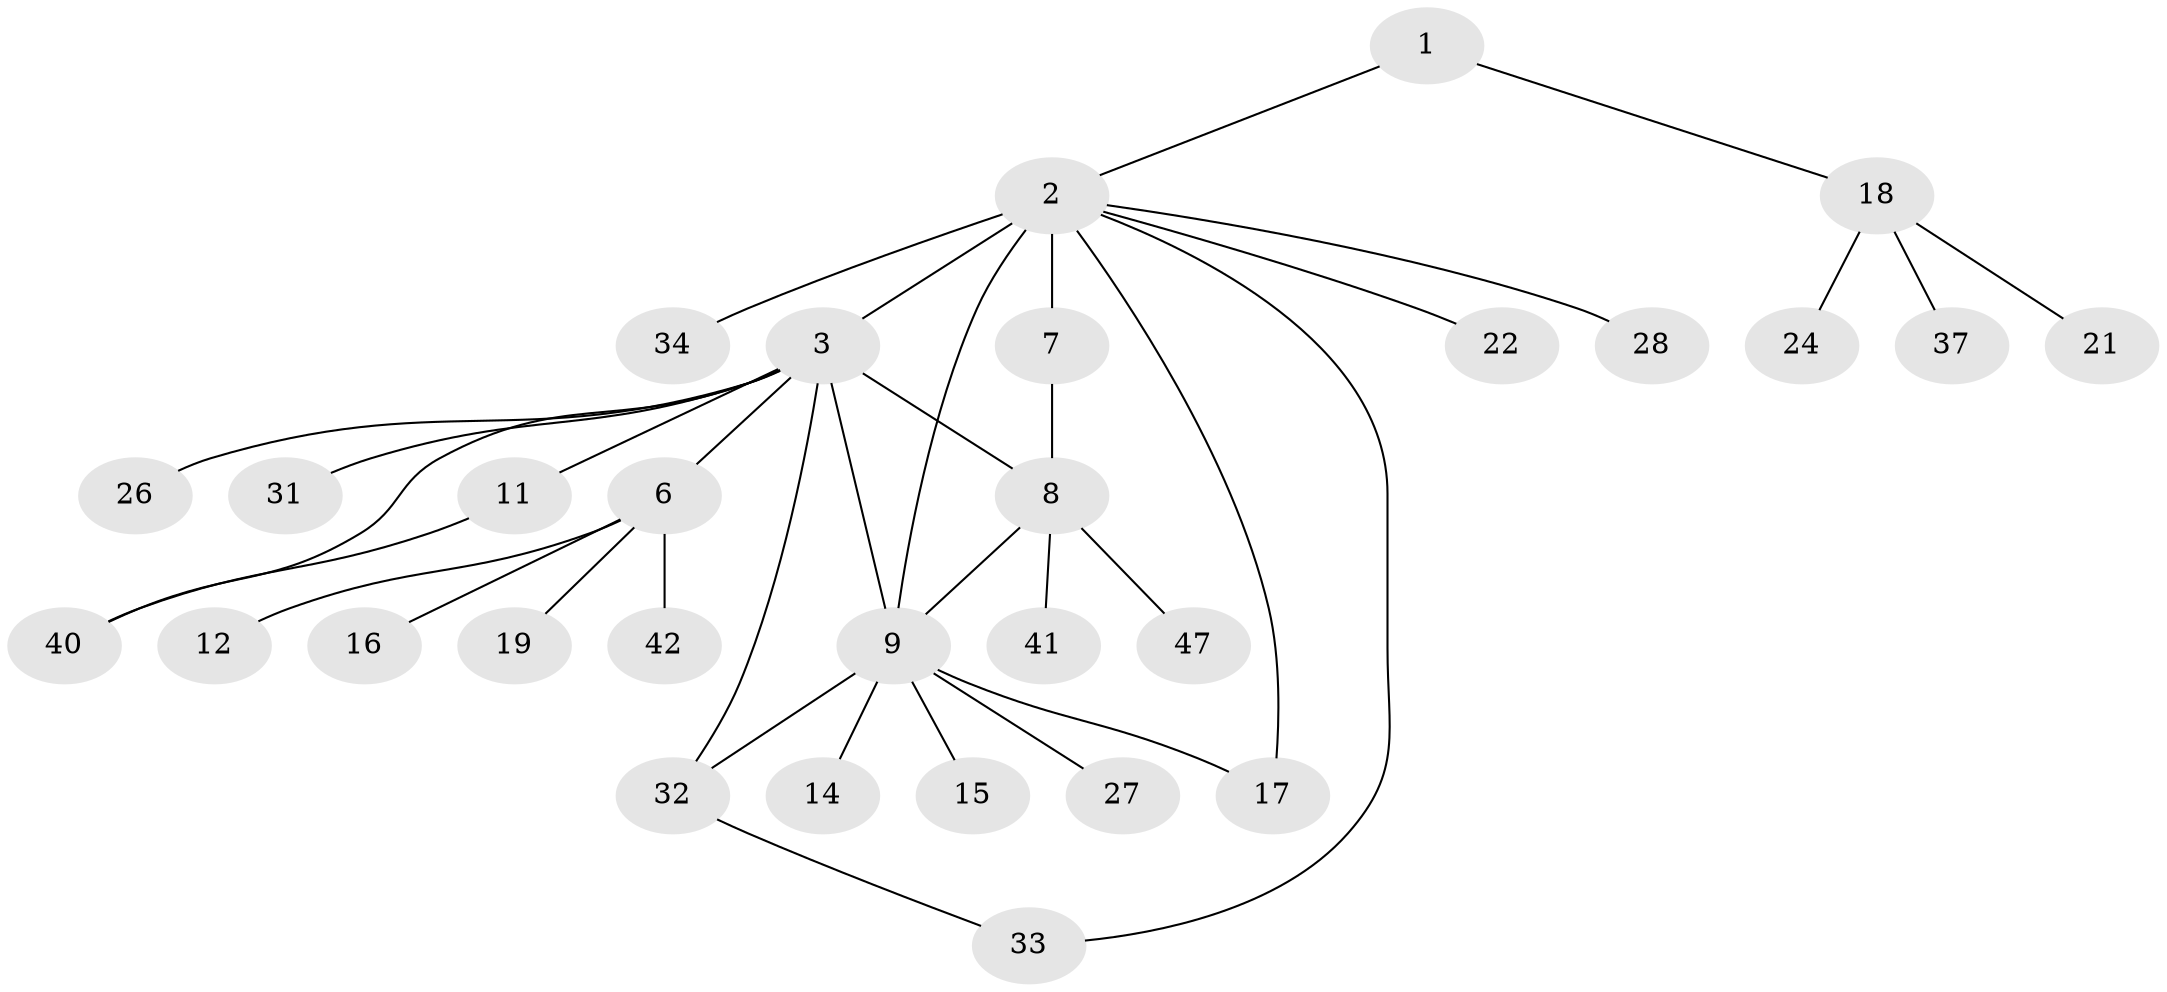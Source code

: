// original degree distribution, {3: 0.0784313725490196, 8: 0.0196078431372549, 5: 0.0392156862745098, 6: 0.0196078431372549, 10: 0.0392156862745098, 7: 0.0196078431372549, 4: 0.058823529411764705, 2: 0.23529411764705882, 1: 0.49019607843137253}
// Generated by graph-tools (version 1.1) at 2025/19/03/04/25 18:19:54]
// undirected, 30 vertices, 36 edges
graph export_dot {
graph [start="1"]
  node [color=gray90,style=filled];
  1 [super="+35"];
  2 [super="+4+49+43+13"];
  3 [super="+5"];
  6;
  7;
  8 [super="+30+20"];
  9 [super="+10"];
  11;
  12 [super="+46"];
  14 [super="+29"];
  15;
  16;
  17;
  18;
  19;
  21 [super="+25"];
  22;
  24;
  26;
  27;
  28;
  31;
  32;
  33 [super="+44"];
  34;
  37;
  40;
  41;
  42;
  47;
  1 -- 2;
  1 -- 18;
  2 -- 7 [weight=2];
  2 -- 9 [weight=2];
  2 -- 3 [weight=3];
  2 -- 17;
  2 -- 34;
  2 -- 33;
  2 -- 28;
  2 -- 22;
  3 -- 11;
  3 -- 31;
  3 -- 32;
  3 -- 6;
  3 -- 8;
  3 -- 9 [weight=2];
  3 -- 40;
  3 -- 26;
  6 -- 12;
  6 -- 16;
  6 -- 19;
  6 -- 42;
  7 -- 8;
  8 -- 41;
  8 -- 47;
  8 -- 9;
  9 -- 32;
  9 -- 14;
  9 -- 15;
  9 -- 17;
  9 -- 27;
  11 -- 40;
  18 -- 21;
  18 -- 24;
  18 -- 37;
  32 -- 33;
}
